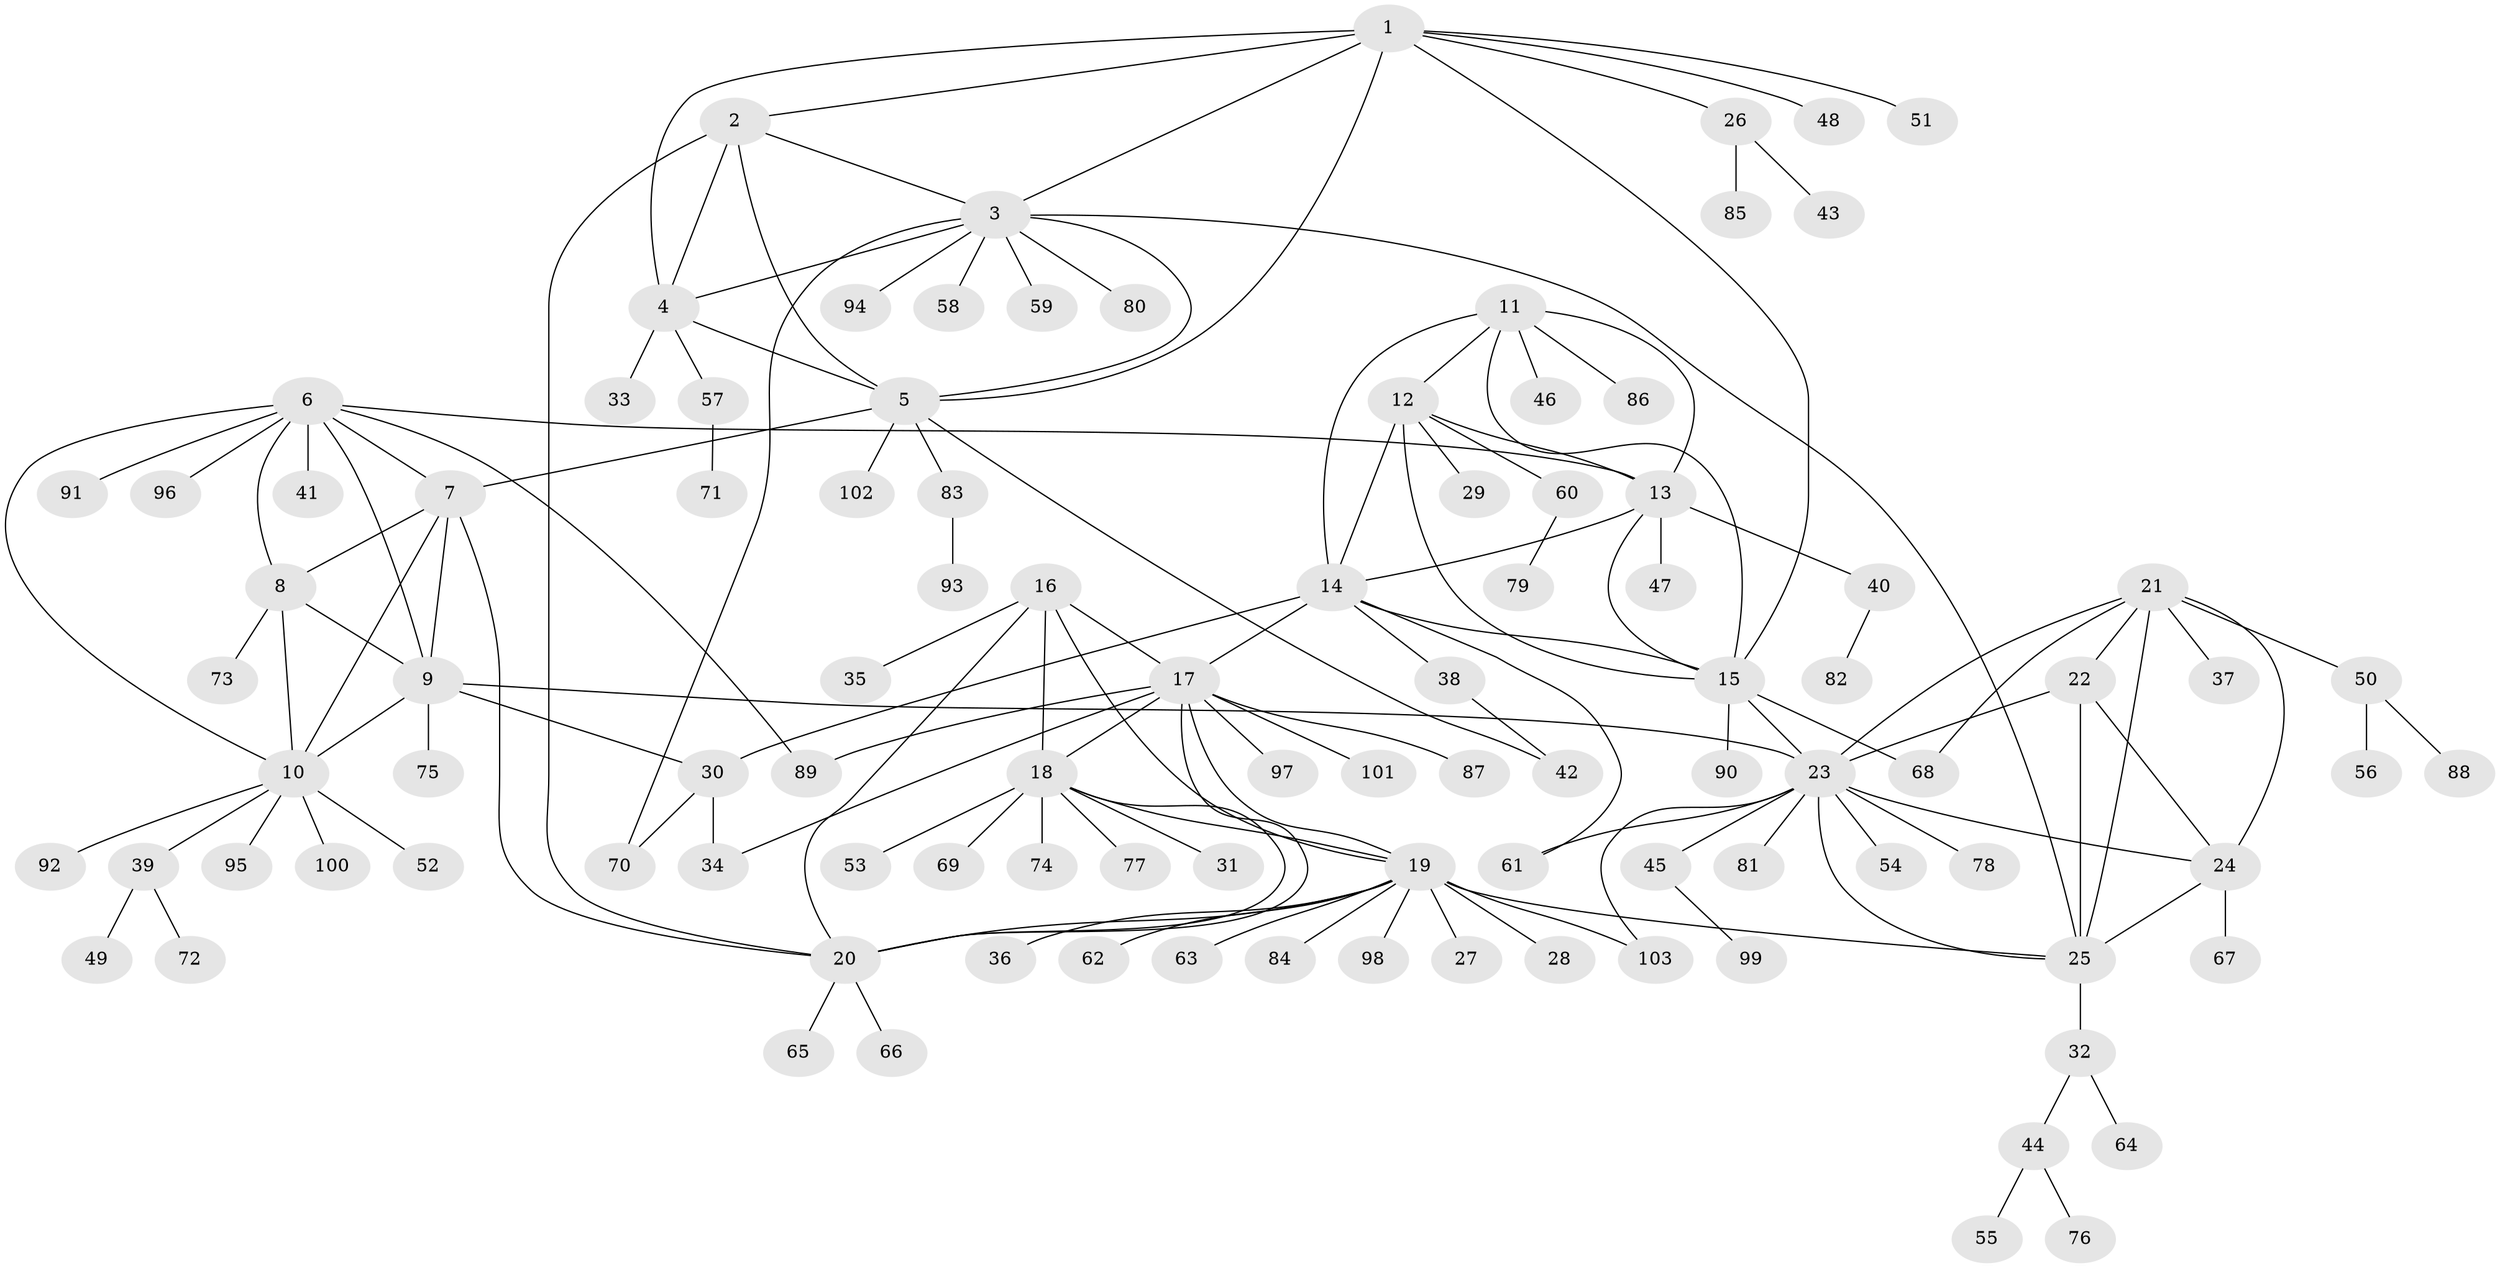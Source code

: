 // Generated by graph-tools (version 1.1) at 2025/02/03/09/25 03:02:45]
// undirected, 103 vertices, 146 edges
graph export_dot {
graph [start="1"]
  node [color=gray90,style=filled];
  1;
  2;
  3;
  4;
  5;
  6;
  7;
  8;
  9;
  10;
  11;
  12;
  13;
  14;
  15;
  16;
  17;
  18;
  19;
  20;
  21;
  22;
  23;
  24;
  25;
  26;
  27;
  28;
  29;
  30;
  31;
  32;
  33;
  34;
  35;
  36;
  37;
  38;
  39;
  40;
  41;
  42;
  43;
  44;
  45;
  46;
  47;
  48;
  49;
  50;
  51;
  52;
  53;
  54;
  55;
  56;
  57;
  58;
  59;
  60;
  61;
  62;
  63;
  64;
  65;
  66;
  67;
  68;
  69;
  70;
  71;
  72;
  73;
  74;
  75;
  76;
  77;
  78;
  79;
  80;
  81;
  82;
  83;
  84;
  85;
  86;
  87;
  88;
  89;
  90;
  91;
  92;
  93;
  94;
  95;
  96;
  97;
  98;
  99;
  100;
  101;
  102;
  103;
  1 -- 2;
  1 -- 3;
  1 -- 4;
  1 -- 5;
  1 -- 15;
  1 -- 26;
  1 -- 48;
  1 -- 51;
  2 -- 3;
  2 -- 4;
  2 -- 5;
  2 -- 20;
  3 -- 4;
  3 -- 5;
  3 -- 25;
  3 -- 58;
  3 -- 59;
  3 -- 70;
  3 -- 80;
  3 -- 94;
  4 -- 5;
  4 -- 33;
  4 -- 57;
  5 -- 7;
  5 -- 42;
  5 -- 83;
  5 -- 102;
  6 -- 7;
  6 -- 8;
  6 -- 9;
  6 -- 10;
  6 -- 13;
  6 -- 41;
  6 -- 89;
  6 -- 91;
  6 -- 96;
  7 -- 8;
  7 -- 9;
  7 -- 10;
  7 -- 20;
  8 -- 9;
  8 -- 10;
  8 -- 73;
  9 -- 10;
  9 -- 23;
  9 -- 30;
  9 -- 75;
  10 -- 39;
  10 -- 52;
  10 -- 92;
  10 -- 95;
  10 -- 100;
  11 -- 12;
  11 -- 13;
  11 -- 14;
  11 -- 15;
  11 -- 46;
  11 -- 86;
  12 -- 13;
  12 -- 14;
  12 -- 15;
  12 -- 29;
  12 -- 60;
  13 -- 14;
  13 -- 15;
  13 -- 40;
  13 -- 47;
  14 -- 15;
  14 -- 17;
  14 -- 30;
  14 -- 38;
  14 -- 61;
  15 -- 23;
  15 -- 68;
  15 -- 90;
  16 -- 17;
  16 -- 18;
  16 -- 19;
  16 -- 20;
  16 -- 35;
  17 -- 18;
  17 -- 19;
  17 -- 20;
  17 -- 34;
  17 -- 87;
  17 -- 89;
  17 -- 97;
  17 -- 101;
  18 -- 19;
  18 -- 20;
  18 -- 31;
  18 -- 53;
  18 -- 69;
  18 -- 74;
  18 -- 77;
  19 -- 20;
  19 -- 25;
  19 -- 27;
  19 -- 28;
  19 -- 36;
  19 -- 62;
  19 -- 63;
  19 -- 84;
  19 -- 98;
  19 -- 103;
  20 -- 65;
  20 -- 66;
  21 -- 22;
  21 -- 23;
  21 -- 24;
  21 -- 25;
  21 -- 37;
  21 -- 50;
  21 -- 68;
  22 -- 23;
  22 -- 24;
  22 -- 25;
  23 -- 24;
  23 -- 25;
  23 -- 45;
  23 -- 54;
  23 -- 61;
  23 -- 78;
  23 -- 81;
  23 -- 103;
  24 -- 25;
  24 -- 67;
  25 -- 32;
  26 -- 43;
  26 -- 85;
  30 -- 34;
  30 -- 70;
  32 -- 44;
  32 -- 64;
  38 -- 42;
  39 -- 49;
  39 -- 72;
  40 -- 82;
  44 -- 55;
  44 -- 76;
  45 -- 99;
  50 -- 56;
  50 -- 88;
  57 -- 71;
  60 -- 79;
  83 -- 93;
}
